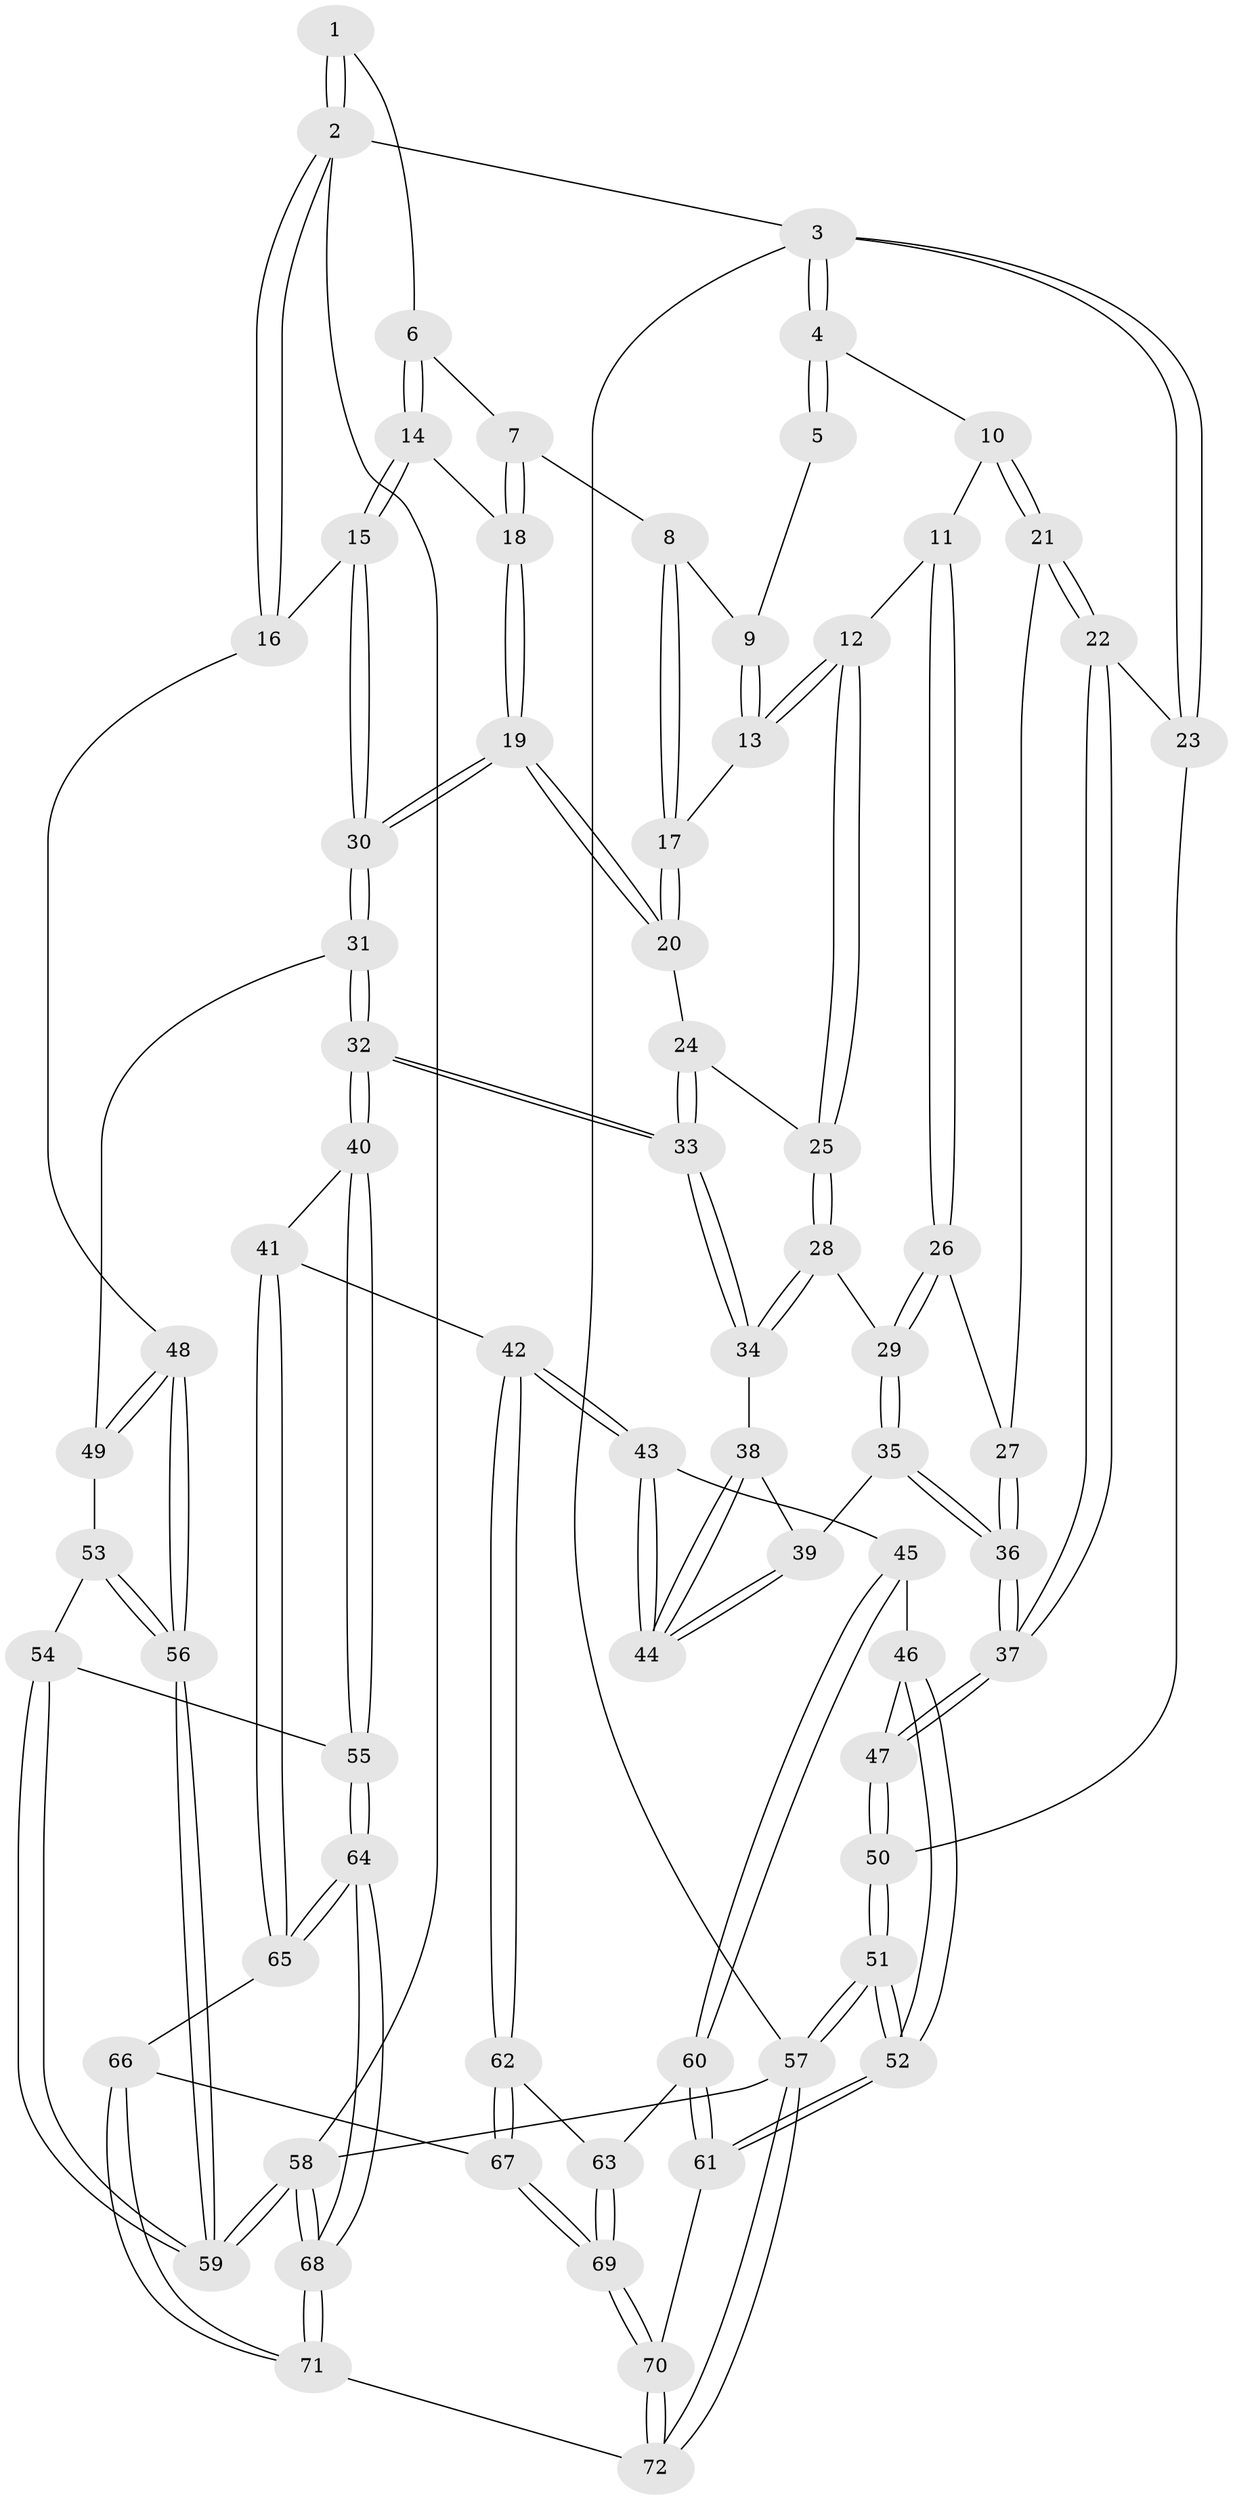 // coarse degree distribution, {4: 0.25, 2: 0.07142857142857142, 3: 0.32142857142857145, 6: 0.10714285714285714, 5: 0.10714285714285714, 8: 0.07142857142857142, 7: 0.07142857142857142}
// Generated by graph-tools (version 1.1) at 2025/05/03/04/25 22:05:38]
// undirected, 72 vertices, 177 edges
graph export_dot {
graph [start="1"]
  node [color=gray90,style=filled];
  1 [pos="+0.8300755944195051+0"];
  2 [pos="+1+0"];
  3 [pos="+0+0"];
  4 [pos="+0.21154137916816393+0"];
  5 [pos="+0.6836675279862233+0"];
  6 [pos="+0.8870536175758699+0.08641728577308651"];
  7 [pos="+0.7007828535091567+0.10848502644732014"];
  8 [pos="+0.6820372036349327+0.07199563851388598"];
  9 [pos="+0.6645526538813097+0"];
  10 [pos="+0.23895143516099207+0"];
  11 [pos="+0.2747909815432345+0.07332372520574112"];
  12 [pos="+0.458125157219328+0.16456951838928185"];
  13 [pos="+0.4638411025882238+0.16424682957518746"];
  14 [pos="+0.9128737702315664+0.157467786436812"];
  15 [pos="+1+0.24925266949744082"];
  16 [pos="+1+0.25099215957018994"];
  17 [pos="+0.5376621831901026+0.1878136102416512"];
  18 [pos="+0.7385532145592736+0.24371792566693354"];
  19 [pos="+0.720170884117122+0.2861030888689074"];
  20 [pos="+0.62293946505881+0.2634394751607342"];
  21 [pos="+0+0.2675890974890592"];
  22 [pos="+0+0.284797033628864"];
  23 [pos="+0+0.28589657899776644"];
  24 [pos="+0.5617492520813617+0.3067023921183909"];
  25 [pos="+0.4623620960096083+0.3135170035595995"];
  26 [pos="+0.2664334384404999+0.11210874514335656"];
  27 [pos="+0.09485138859139101+0.3082659527284558"];
  28 [pos="+0.42092383515895393+0.39917275982182066"];
  29 [pos="+0.3071336328370999+0.36564422997396195"];
  30 [pos="+0.7624945874073251+0.4485340067020544"];
  31 [pos="+0.7606331088612462+0.4565211840577854"];
  32 [pos="+0.5787048048931387+0.5699815435324292"];
  33 [pos="+0.5275231402699591+0.5043263634968476"];
  34 [pos="+0.4339386361529207+0.41666551797780027"];
  35 [pos="+0.21520504999393975+0.4394145151212423"];
  36 [pos="+0.157210563694942+0.4462861617963687"];
  37 [pos="+0.13820494321014284+0.46627942675692535"];
  38 [pos="+0.348920239854725+0.5048250925876665"];
  39 [pos="+0.2259532623446473+0.4540734010043449"];
  40 [pos="+0.5648250469091689+0.6082725007271055"];
  41 [pos="+0.5583045025254666+0.6171579780336666"];
  42 [pos="+0.36756093656750394+0.6816501266753413"];
  43 [pos="+0.34309010438326926+0.6735111497716064"];
  44 [pos="+0.3219810099691329+0.6153452944912599"];
  45 [pos="+0.20706508469996707+0.697840501326022"];
  46 [pos="+0.12644447533770664+0.525447001469584"];
  47 [pos="+0.13325735025909455+0.4737360817299655"];
  48 [pos="+1+0.5441210797130008"];
  49 [pos="+0.8512554897603238+0.5355252379965076"];
  50 [pos="+0+0.5063077694245266"];
  51 [pos="+0+0.8567313895594287"];
  52 [pos="+0+0.8481011002916249"];
  53 [pos="+0.8717199937399813+0.6602209394497995"];
  54 [pos="+0.8713620106662737+0.727802866389474"];
  55 [pos="+0.8184926487399342+0.7640427166104166"];
  56 [pos="+1+0.6238345570173971"];
  57 [pos="+0+1"];
  58 [pos="+1+1"];
  59 [pos="+1+0.9229353291668155"];
  60 [pos="+0.0999827800806971+0.797881220808599"];
  61 [pos="+0.07035629376607813+0.8123991849107233"];
  62 [pos="+0.3675051028662082+0.8184798285100566"];
  63 [pos="+0.26289706817807773+0.8635895666059542"];
  64 [pos="+0.7574762359571038+0.924400805452556"];
  65 [pos="+0.5949863124872226+0.8269765975006119"];
  66 [pos="+0.48018498724688424+0.9333610372508965"];
  67 [pos="+0.4067110707332176+0.8965818641488498"];
  68 [pos="+0.902652210337765+1"];
  69 [pos="+0.2794456574591979+0.9876567198347078"];
  70 [pos="+0.2551135554850092+1"];
  71 [pos="+0.5252120602352075+1"];
  72 [pos="+0.24597622717337045+1"];
  1 -- 2;
  1 -- 2;
  1 -- 6;
  2 -- 3;
  2 -- 16;
  2 -- 16;
  2 -- 58;
  3 -- 4;
  3 -- 4;
  3 -- 23;
  3 -- 23;
  3 -- 57;
  4 -- 5;
  4 -- 5;
  4 -- 10;
  5 -- 9;
  6 -- 7;
  6 -- 14;
  6 -- 14;
  7 -- 8;
  7 -- 18;
  7 -- 18;
  8 -- 9;
  8 -- 17;
  8 -- 17;
  9 -- 13;
  9 -- 13;
  10 -- 11;
  10 -- 21;
  10 -- 21;
  11 -- 12;
  11 -- 26;
  11 -- 26;
  12 -- 13;
  12 -- 13;
  12 -- 25;
  12 -- 25;
  13 -- 17;
  14 -- 15;
  14 -- 15;
  14 -- 18;
  15 -- 16;
  15 -- 30;
  15 -- 30;
  16 -- 48;
  17 -- 20;
  17 -- 20;
  18 -- 19;
  18 -- 19;
  19 -- 20;
  19 -- 20;
  19 -- 30;
  19 -- 30;
  20 -- 24;
  21 -- 22;
  21 -- 22;
  21 -- 27;
  22 -- 23;
  22 -- 37;
  22 -- 37;
  23 -- 50;
  24 -- 25;
  24 -- 33;
  24 -- 33;
  25 -- 28;
  25 -- 28;
  26 -- 27;
  26 -- 29;
  26 -- 29;
  27 -- 36;
  27 -- 36;
  28 -- 29;
  28 -- 34;
  28 -- 34;
  29 -- 35;
  29 -- 35;
  30 -- 31;
  30 -- 31;
  31 -- 32;
  31 -- 32;
  31 -- 49;
  32 -- 33;
  32 -- 33;
  32 -- 40;
  32 -- 40;
  33 -- 34;
  33 -- 34;
  34 -- 38;
  35 -- 36;
  35 -- 36;
  35 -- 39;
  36 -- 37;
  36 -- 37;
  37 -- 47;
  37 -- 47;
  38 -- 39;
  38 -- 44;
  38 -- 44;
  39 -- 44;
  39 -- 44;
  40 -- 41;
  40 -- 55;
  40 -- 55;
  41 -- 42;
  41 -- 65;
  41 -- 65;
  42 -- 43;
  42 -- 43;
  42 -- 62;
  42 -- 62;
  43 -- 44;
  43 -- 44;
  43 -- 45;
  45 -- 46;
  45 -- 60;
  45 -- 60;
  46 -- 47;
  46 -- 52;
  46 -- 52;
  47 -- 50;
  47 -- 50;
  48 -- 49;
  48 -- 49;
  48 -- 56;
  48 -- 56;
  49 -- 53;
  50 -- 51;
  50 -- 51;
  51 -- 52;
  51 -- 52;
  51 -- 57;
  51 -- 57;
  52 -- 61;
  52 -- 61;
  53 -- 54;
  53 -- 56;
  53 -- 56;
  54 -- 55;
  54 -- 59;
  54 -- 59;
  55 -- 64;
  55 -- 64;
  56 -- 59;
  56 -- 59;
  57 -- 72;
  57 -- 72;
  57 -- 58;
  58 -- 59;
  58 -- 59;
  58 -- 68;
  58 -- 68;
  60 -- 61;
  60 -- 61;
  60 -- 63;
  61 -- 70;
  62 -- 63;
  62 -- 67;
  62 -- 67;
  63 -- 69;
  63 -- 69;
  64 -- 65;
  64 -- 65;
  64 -- 68;
  64 -- 68;
  65 -- 66;
  66 -- 67;
  66 -- 71;
  66 -- 71;
  67 -- 69;
  67 -- 69;
  68 -- 71;
  68 -- 71;
  69 -- 70;
  69 -- 70;
  70 -- 72;
  70 -- 72;
  71 -- 72;
}
